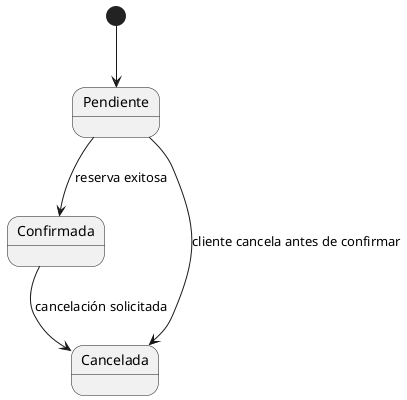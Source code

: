 @startuml

[*] --> Pendiente

Pendiente --> Confirmada : reserva exitosa
Confirmada --> Cancelada : cancelación solicitada
Pendiente --> Cancelada : cliente cancela antes de confirmar

@enduml

